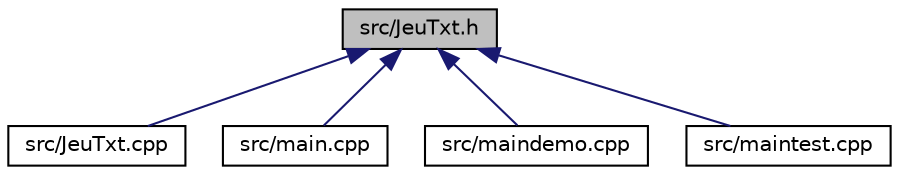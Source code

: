 digraph "src/JeuTxt.h"
{
 // LATEX_PDF_SIZE
  edge [fontname="Helvetica",fontsize="10",labelfontname="Helvetica",labelfontsize="10"];
  node [fontname="Helvetica",fontsize="10",shape=record];
  Node1 [label="src/JeuTxt.h",height=0.2,width=0.4,color="black", fillcolor="grey75", style="filled", fontcolor="black",tooltip="Le jeu blackjack en version textuel."];
  Node1 -> Node2 [dir="back",color="midnightblue",fontsize="10",style="solid",fontname="Helvetica"];
  Node2 [label="src/JeuTxt.cpp",height=0.2,width=0.4,color="black", fillcolor="white", style="filled",URL="$JeuTxt_8cpp.html",tooltip=" "];
  Node1 -> Node3 [dir="back",color="midnightblue",fontsize="10",style="solid",fontname="Helvetica"];
  Node3 [label="src/main.cpp",height=0.2,width=0.4,color="black", fillcolor="white", style="filled",URL="$main_8cpp.html",tooltip=" "];
  Node1 -> Node4 [dir="back",color="midnightblue",fontsize="10",style="solid",fontname="Helvetica"];
  Node4 [label="src/maindemo.cpp",height=0.2,width=0.4,color="black", fillcolor="white", style="filled",URL="$maindemo_8cpp.html",tooltip=" "];
  Node1 -> Node5 [dir="back",color="midnightblue",fontsize="10",style="solid",fontname="Helvetica"];
  Node5 [label="src/maintest.cpp",height=0.2,width=0.4,color="black", fillcolor="white", style="filled",URL="$maintest_8cpp.html",tooltip=" "];
}
